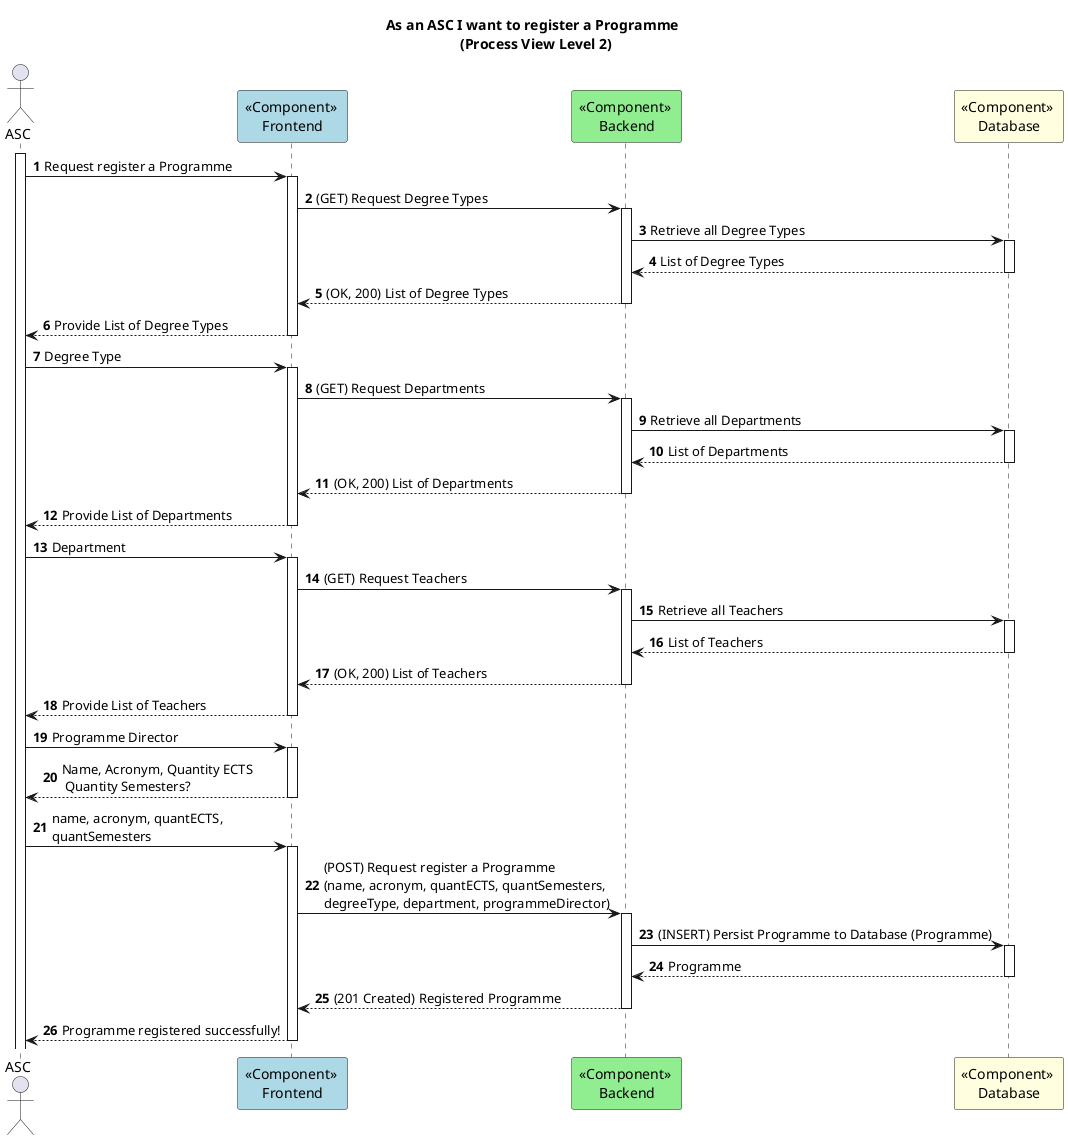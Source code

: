 @startuml

autonumber

title As an ASC I want to register a Programme \n (Process View Level 2)

actor ASC as Admin
participant "<<Component>> \nFrontend" as FE #lightblue
participant "<<Component>> \nBackend" as BE #lightgreen
participant "<<Component>> \nDatabase" as BD #lightyellow

activate Admin
Admin -> FE ++: Request register a Programme
FE -> BE ++: (GET) Request Degree Types
BE -> BD ++: Retrieve all Degree Types
BD --> BE --: List of Degree Types
BE --> FE --: (OK, 200) List of Degree Types
FE --> Admin --: Provide List of Degree Types
Admin -> FE ++: Degree Type

FE -> BE ++: (GET) Request Departments
BE -> BD ++: Retrieve all Departments
BD --> BE --: List of Departments
BE --> FE --: (OK, 200) List of Departments
FE --> Admin --: Provide List of Departments
Admin -> FE ++: Department

FE -> BE ++: (GET) Request Teachers
BE -> BD ++: Retrieve all Teachers
BD --> BE --: List of Teachers
BE --> FE --: (OK, 200) List of Teachers
FE --> Admin --: Provide List of Teachers
Admin -> FE ++: Programme Director

FE --> Admin --: Name, Acronym, Quantity ECTS\n Quantity Semesters?
Admin -> FE ++: name, acronym, quantECTS, \nquantSemesters
FE -> BE ++: (POST) Request register a Programme \n(name, acronym, quantECTS, quantSemesters, \ndegreeType, department, programmeDirector)
BE -> BD ++: (INSERT) Persist Programme to Database (Programme)
BD --> BE --: Programme
BE --> FE --: (201 Created) Registered Programme
FE --> Admin --: Programme registered successfully!

@enduml